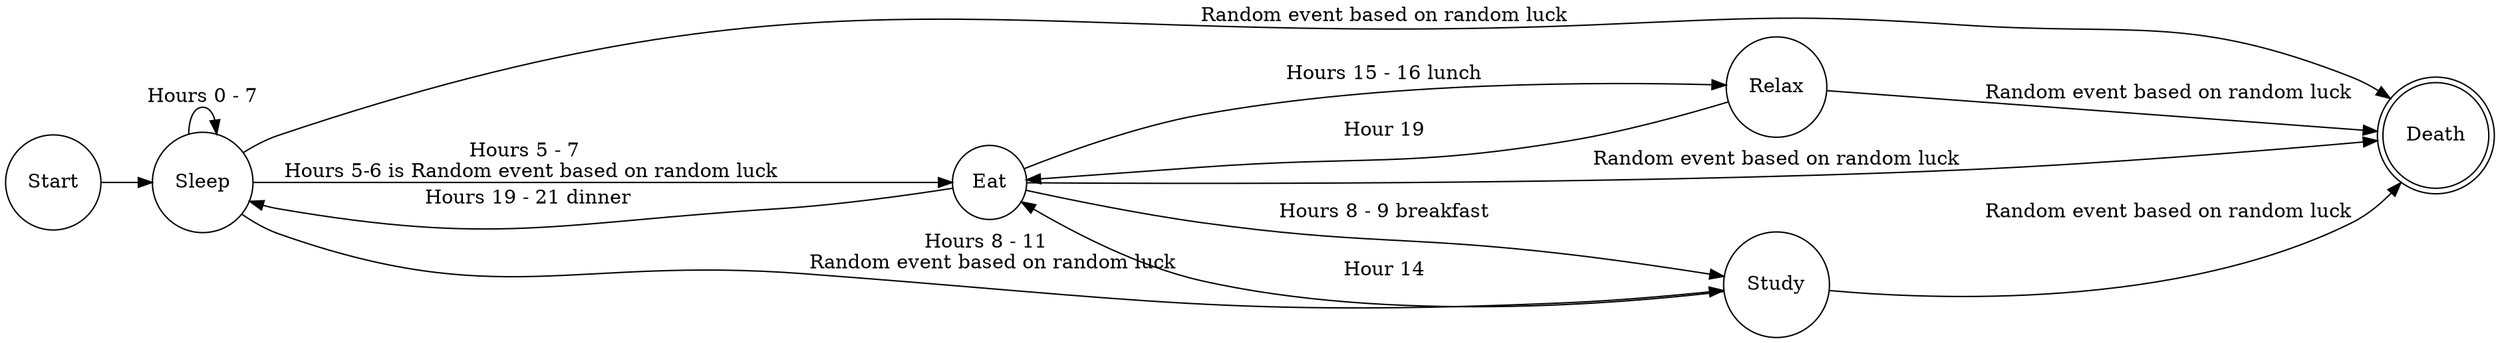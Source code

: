 digraph fsm {
    rankdir = LR

    q0 [label="Start" shape="circle"]
    q1 [label="Sleep" shape="circle"]
    q2 [label="Death" shape="doublecircle"]
    q3 [label="Eat" shape="circle"]
    q4 [label="Study" shape="circle"]
    q5 [label="Relax" shape="circle"]

    q0 -> q1

    q1 -> q1 [label = "Hours 0 - 7"]
    q1 -> q2 [label = "Random event based on random luck"]
    q1 -> q3 [label = "Hours 5 - 7 \n Hours 5-6 is Random event based on random luck"]
    q1 -> q4 [label = "Hours 8 - 11 \n Random event based on random luck"]

    q3 -> q2 [label = "Random event based on random luck"]
    q3 -> q4 [label = "Hours 8 - 9 breakfast"]
    q3 -> q5 [label = "Hours 15 - 16 lunch"]
    q3 -> q1 [label = "Hours 19 - 21 dinner"]

    q4 -> q2 [label = "Random event based on random luck"]
    q4 -> q3 [label = "Hour 14"]

    q5 -> q2 [label = "Random event based on random luck"]
    q5 -> q3 [label = "Hour 19"]
}